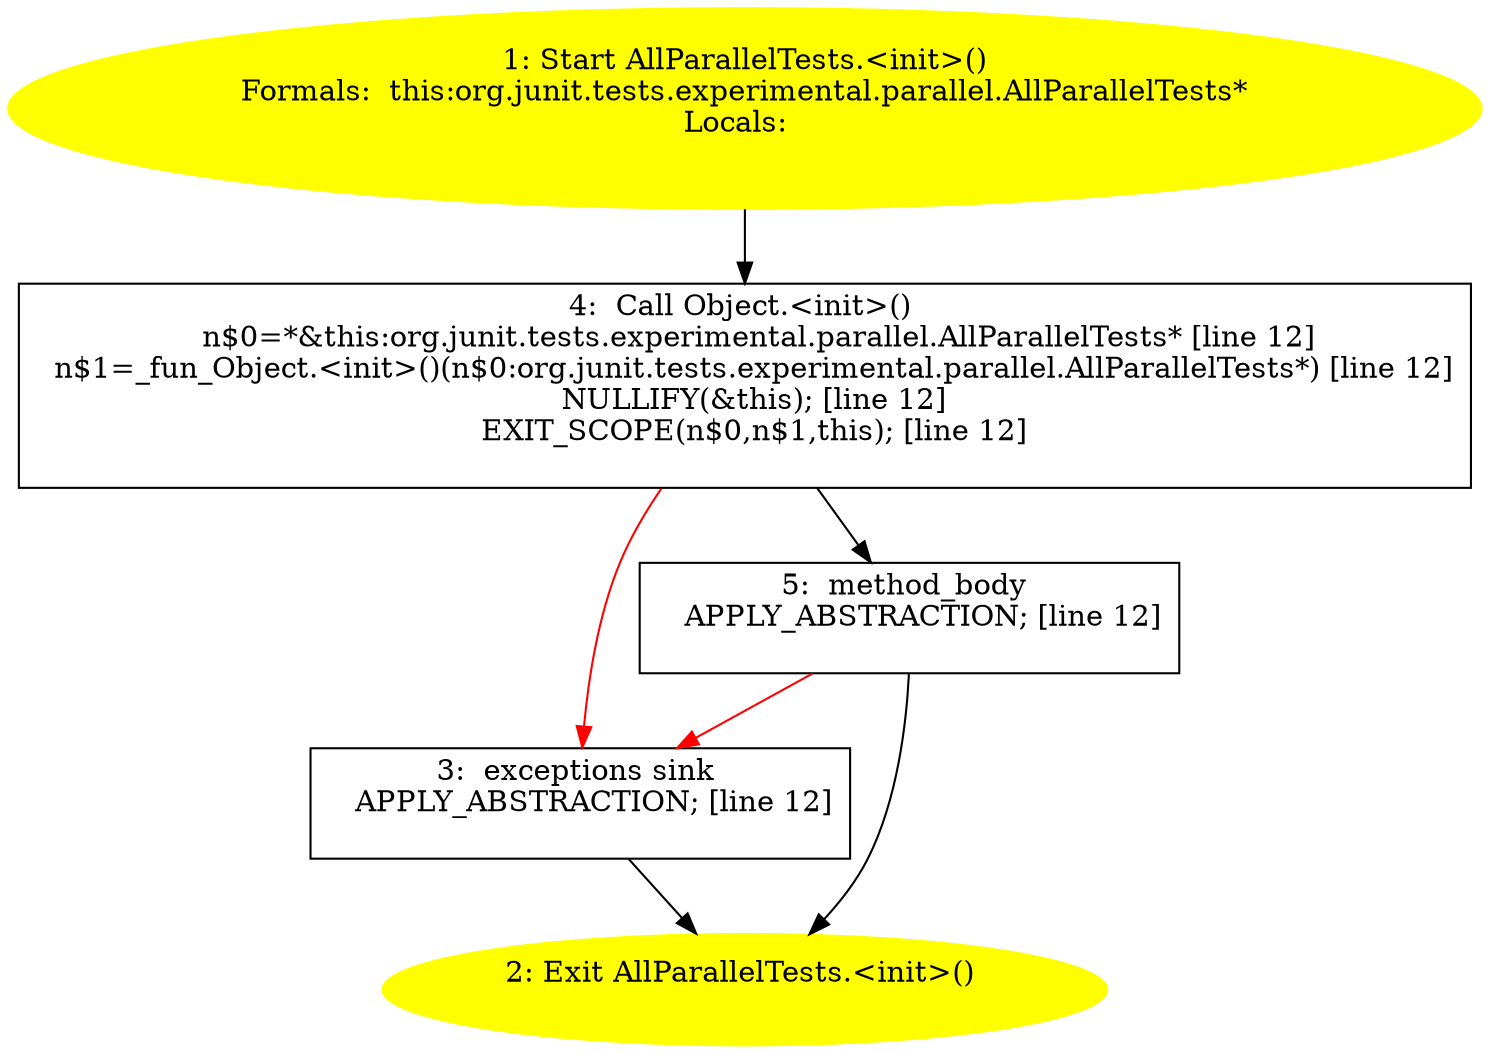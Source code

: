 /* @generated */
digraph cfg {
"org.junit.tests.experimental.parallel.AllParallelTests.<init>().849499a089ebd2ef4376a887d557f0fd_1" [label="1: Start AllParallelTests.<init>()\nFormals:  this:org.junit.tests.experimental.parallel.AllParallelTests*\nLocals:  \n  " color=yellow style=filled]
	

	 "org.junit.tests.experimental.parallel.AllParallelTests.<init>().849499a089ebd2ef4376a887d557f0fd_1" -> "org.junit.tests.experimental.parallel.AllParallelTests.<init>().849499a089ebd2ef4376a887d557f0fd_4" ;
"org.junit.tests.experimental.parallel.AllParallelTests.<init>().849499a089ebd2ef4376a887d557f0fd_2" [label="2: Exit AllParallelTests.<init>() \n  " color=yellow style=filled]
	

"org.junit.tests.experimental.parallel.AllParallelTests.<init>().849499a089ebd2ef4376a887d557f0fd_3" [label="3:  exceptions sink \n   APPLY_ABSTRACTION; [line 12]\n " shape="box"]
	

	 "org.junit.tests.experimental.parallel.AllParallelTests.<init>().849499a089ebd2ef4376a887d557f0fd_3" -> "org.junit.tests.experimental.parallel.AllParallelTests.<init>().849499a089ebd2ef4376a887d557f0fd_2" ;
"org.junit.tests.experimental.parallel.AllParallelTests.<init>().849499a089ebd2ef4376a887d557f0fd_4" [label="4:  Call Object.<init>() \n   n$0=*&this:org.junit.tests.experimental.parallel.AllParallelTests* [line 12]\n  n$1=_fun_Object.<init>()(n$0:org.junit.tests.experimental.parallel.AllParallelTests*) [line 12]\n  NULLIFY(&this); [line 12]\n  EXIT_SCOPE(n$0,n$1,this); [line 12]\n " shape="box"]
	

	 "org.junit.tests.experimental.parallel.AllParallelTests.<init>().849499a089ebd2ef4376a887d557f0fd_4" -> "org.junit.tests.experimental.parallel.AllParallelTests.<init>().849499a089ebd2ef4376a887d557f0fd_5" ;
	 "org.junit.tests.experimental.parallel.AllParallelTests.<init>().849499a089ebd2ef4376a887d557f0fd_4" -> "org.junit.tests.experimental.parallel.AllParallelTests.<init>().849499a089ebd2ef4376a887d557f0fd_3" [color="red" ];
"org.junit.tests.experimental.parallel.AllParallelTests.<init>().849499a089ebd2ef4376a887d557f0fd_5" [label="5:  method_body \n   APPLY_ABSTRACTION; [line 12]\n " shape="box"]
	

	 "org.junit.tests.experimental.parallel.AllParallelTests.<init>().849499a089ebd2ef4376a887d557f0fd_5" -> "org.junit.tests.experimental.parallel.AllParallelTests.<init>().849499a089ebd2ef4376a887d557f0fd_2" ;
	 "org.junit.tests.experimental.parallel.AllParallelTests.<init>().849499a089ebd2ef4376a887d557f0fd_5" -> "org.junit.tests.experimental.parallel.AllParallelTests.<init>().849499a089ebd2ef4376a887d557f0fd_3" [color="red" ];
}
